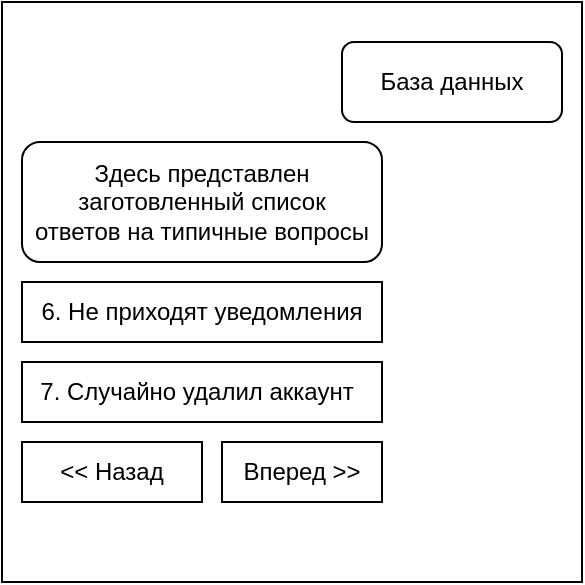 <mxfile version="14.4.3" type="github">
  <diagram id="biCy4x_1RAN2jeYOQGHu" name="Page-1">
    <mxGraphModel dx="1422" dy="794" grid="1" gridSize="10" guides="1" tooltips="1" connect="1" arrows="1" fold="1" page="1" pageScale="1" pageWidth="827" pageHeight="1169" math="0" shadow="0">
      <root>
        <mxCell id="0" />
        <mxCell id="1" parent="0" />
        <mxCell id="GsmYkZ_S2PjSFLC-LU7d-11" value="" style="whiteSpace=wrap;html=1;aspect=fixed;" vertex="1" parent="1">
          <mxGeometry x="310" y="330" width="290" height="290" as="geometry" />
        </mxCell>
        <mxCell id="GsmYkZ_S2PjSFLC-LU7d-2" value="" style="rounded=1;whiteSpace=wrap;html=1;" vertex="1" parent="1">
          <mxGeometry x="480" y="350" width="110" height="40" as="geometry" />
        </mxCell>
        <mxCell id="GsmYkZ_S2PjSFLC-LU7d-3" value="База данных" style="text;html=1;strokeColor=none;fillColor=none;align=center;verticalAlign=middle;whiteSpace=wrap;rounded=0;" vertex="1" parent="1">
          <mxGeometry x="490" y="360" width="90" height="20" as="geometry" />
        </mxCell>
        <mxCell id="GsmYkZ_S2PjSFLC-LU7d-5" value="" style="rounded=1;whiteSpace=wrap;html=1;" vertex="1" parent="1">
          <mxGeometry x="320" y="400" width="180" height="60" as="geometry" />
        </mxCell>
        <mxCell id="GsmYkZ_S2PjSFLC-LU7d-6" value="Здесь представлен заготовленный список ответов на типичные вопросы" style="text;html=1;strokeColor=none;fillColor=none;align=center;verticalAlign=middle;whiteSpace=wrap;rounded=0;" vertex="1" parent="1">
          <mxGeometry x="325" y="410" width="170" height="40" as="geometry" />
        </mxCell>
        <mxCell id="GsmYkZ_S2PjSFLC-LU7d-8" value="6. Не приходят уведомления" style="rounded=0;whiteSpace=wrap;html=1;" vertex="1" parent="1">
          <mxGeometry x="320" y="470" width="180" height="30" as="geometry" />
        </mxCell>
        <mxCell id="GsmYkZ_S2PjSFLC-LU7d-9" value="" style="rounded=0;whiteSpace=wrap;html=1;" vertex="1" parent="1">
          <mxGeometry x="320" y="510" width="180" height="30" as="geometry" />
        </mxCell>
        <mxCell id="GsmYkZ_S2PjSFLC-LU7d-10" value="7. Случайно удалил аккаунт" style="text;html=1;strokeColor=none;fillColor=none;align=center;verticalAlign=middle;whiteSpace=wrap;rounded=0;" vertex="1" parent="1">
          <mxGeometry x="325" y="515" width="165" height="20" as="geometry" />
        </mxCell>
        <mxCell id="GsmYkZ_S2PjSFLC-LU7d-12" value="&amp;lt;&amp;lt; Назад" style="rounded=0;whiteSpace=wrap;html=1;" vertex="1" parent="1">
          <mxGeometry x="320" y="550" width="90" height="30" as="geometry" />
        </mxCell>
        <mxCell id="GsmYkZ_S2PjSFLC-LU7d-13" value="Вперед &amp;gt;&amp;gt;" style="rounded=0;whiteSpace=wrap;html=1;" vertex="1" parent="1">
          <mxGeometry x="420" y="550" width="80" height="30" as="geometry" />
        </mxCell>
      </root>
    </mxGraphModel>
  </diagram>
</mxfile>
